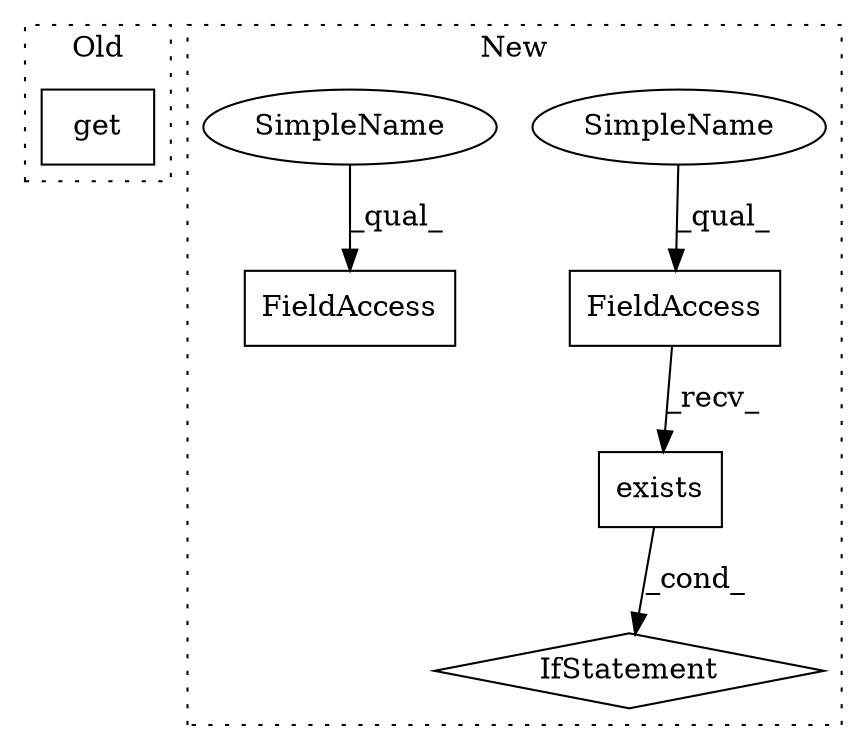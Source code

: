digraph G {
subgraph cluster0 {
1 [label="get" a="32" s="468,480" l="4,1" shape="box"];
label = "Old";
style="dotted";
}
subgraph cluster1 {
2 [label="exists" a="32" s="714,730" l="7,1" shape="box"];
3 [label="FieldAccess" a="22" s="706" l="7" shape="box"];
4 [label="FieldAccess" a="22" s="765" l="7" shape="box"];
5 [label="IfStatement" a="25" s="701,731" l="4,2" shape="diamond"];
6 [label="SimpleName" a="42" s="706" l="2" shape="ellipse"];
7 [label="SimpleName" a="42" s="765" l="2" shape="ellipse"];
label = "New";
style="dotted";
}
2 -> 5 [label="_cond_"];
3 -> 2 [label="_recv_"];
6 -> 3 [label="_qual_"];
7 -> 4 [label="_qual_"];
}